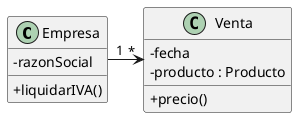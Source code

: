 @startuml
skinparam classAttributeIconSize 0

class Empresa {
        - razonSocial

        + liquidarIVA()
}

class Venta {
        - fecha
        - producto : Producto
        
        + precio()
}

Empresa "1" -> "*" Venta

@enduml
